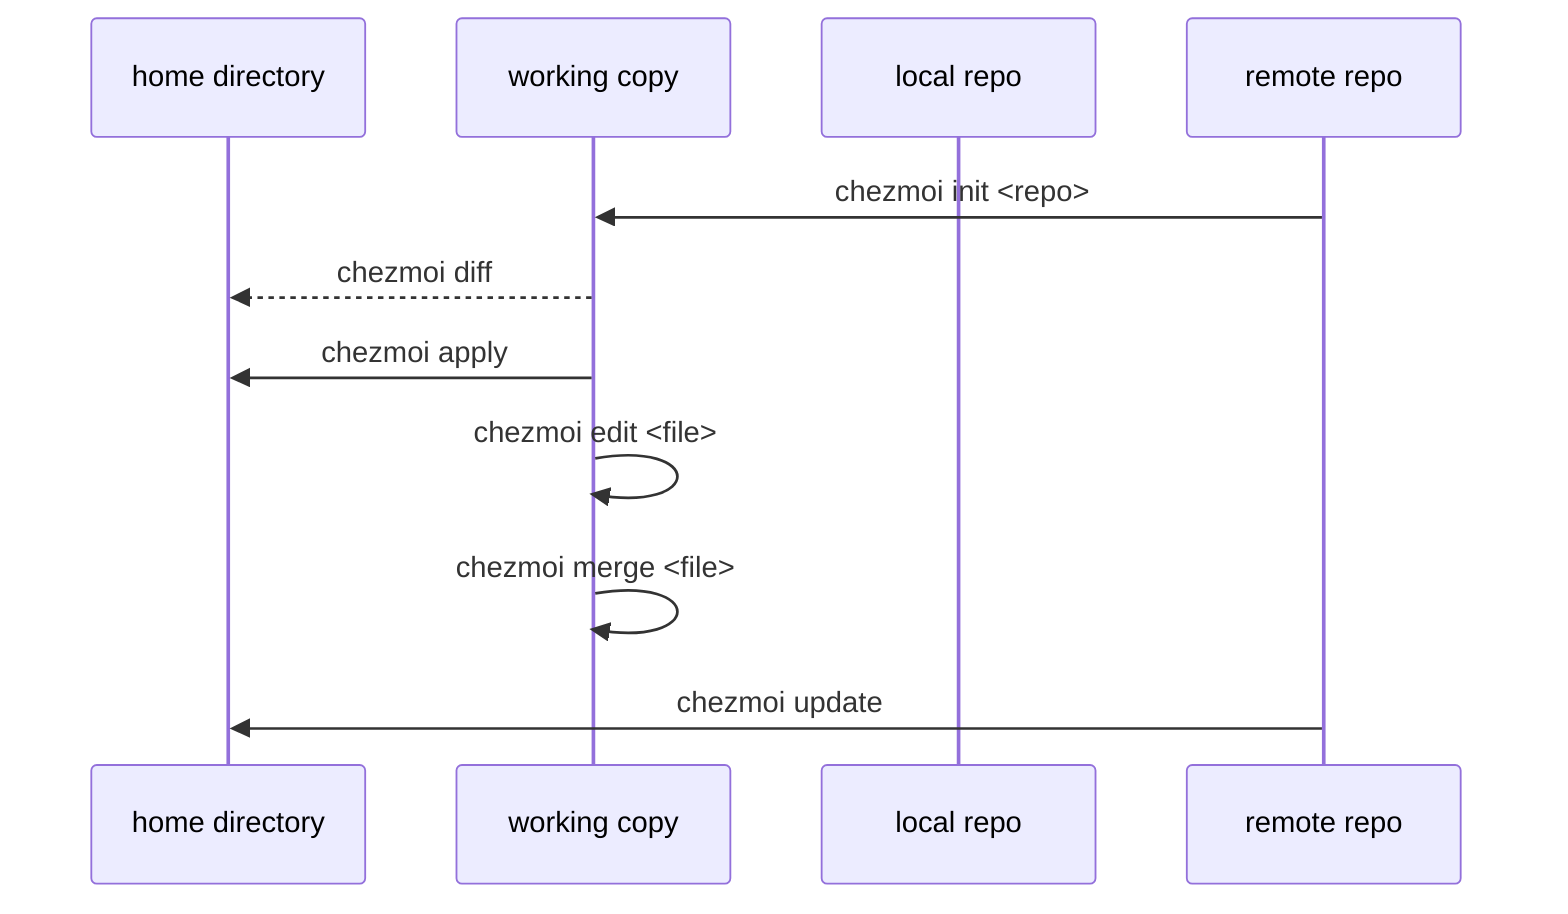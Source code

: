 sequenceDiagram
    participant H as home directory
    participant W as working copy
    participant L as local repo
    participant R as remote repo
    R->>W: chezmoi init <repo>
    W-->>H: chezmoi diff
    W->>H: chezmoi apply
    W->>W: chezmoi edit <file>
    W->>W: chezmoi merge <file>
    R->>H: chezmoi update